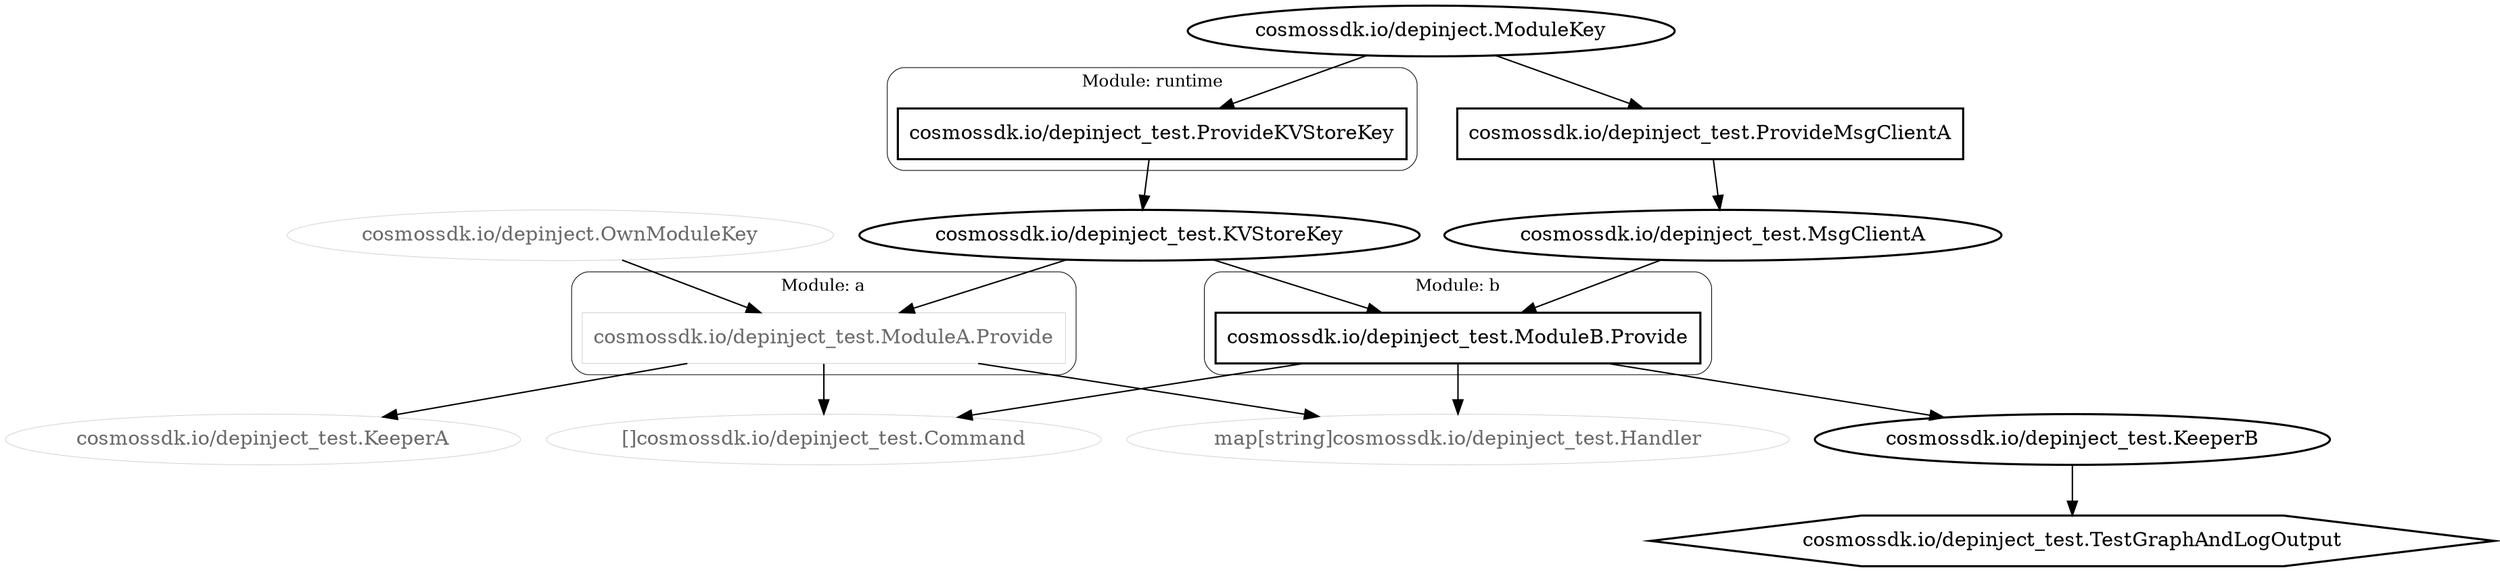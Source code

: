 digraph "" {
    subgraph "cluster_a" {
      graph [fontsize="12.0", label="Module: a", penwidth="0.5", style="rounded"];
      "cosmossdk.io/depinject_test.ModuleA.Provide"[color="lightgrey", fontcolor="dimgrey", penwidth="0.5", shape="box"];
    }

    subgraph "cluster_b" {
      graph [fontsize="12.0", label="Module: b", penwidth="0.5", style="rounded"];
      "cosmossdk.io/depinject_test.ModuleB.Provide"[color="black", fontcolor="black", penwidth="1.5", shape="box"];
    }

    subgraph "cluster_runtime" {
      graph [fontsize="12.0", label="Module: runtime", penwidth="0.5", style="rounded"];
      "cosmossdk.io/depinject_test.ProvideKVStoreKey"[color="black", fontcolor="black", penwidth="1.5", shape="box"];
    }

  "[]cosmossdk.io/depinject_test.Command"[color="lightgrey", comment="many-per-container", fontcolor="dimgrey", penwidth="0.5"];
  "cosmossdk.io/depinject.ModuleKey"[color="black", fontcolor="black", penwidth="1.5"];
  "cosmossdk.io/depinject.OwnModuleKey"[color="lightgrey", fontcolor="dimgrey", penwidth="0.5"];
  "cosmossdk.io/depinject_test.KVStoreKey"[color="black", fontcolor="black", penwidth="1.5"];
  "cosmossdk.io/depinject_test.KeeperA"[color="lightgrey", fontcolor="dimgrey", penwidth="0.5"];
  "cosmossdk.io/depinject_test.KeeperB"[color="black", fontcolor="black", penwidth="1.5"];
  "cosmossdk.io/depinject_test.MsgClientA"[color="black", fontcolor="black", penwidth="1.5"];
  "cosmossdk.io/depinject_test.ProvideMsgClientA"[color="black", fontcolor="black", penwidth="1.5", shape="box"];
  "cosmossdk.io/depinject_test.TestGraphAndLogOutput"[color="black", fontcolor="black", penwidth="1.5", shape="hexagon"];
  "map[string]cosmossdk.io/depinject_test.Handler"[color="lightgrey", comment="one-per-module", fontcolor="dimgrey", penwidth="0.5"];
  "cosmossdk.io/depinject.ModuleKey" -> "cosmossdk.io/depinject_test.ProvideMsgClientA";
  "cosmossdk.io/depinject_test.ProvideMsgClientA" -> "cosmossdk.io/depinject_test.MsgClientA";
  "cosmossdk.io/depinject.ModuleKey" -> "cosmossdk.io/depinject_test.ProvideKVStoreKey";
  "cosmossdk.io/depinject_test.ProvideKVStoreKey" -> "cosmossdk.io/depinject_test.KVStoreKey";
  "cosmossdk.io/depinject_test.KVStoreKey" -> "cosmossdk.io/depinject_test.ModuleA.Provide";
  "cosmossdk.io/depinject.OwnModuleKey" -> "cosmossdk.io/depinject_test.ModuleA.Provide";
  "cosmossdk.io/depinject_test.ModuleA.Provide" -> "cosmossdk.io/depinject_test.KeeperA";
  "cosmossdk.io/depinject_test.ModuleA.Provide" -> "map[string]cosmossdk.io/depinject_test.Handler";
  "cosmossdk.io/depinject_test.ModuleA.Provide" -> "[]cosmossdk.io/depinject_test.Command";
  "cosmossdk.io/depinject_test.KVStoreKey" -> "cosmossdk.io/depinject_test.ModuleB.Provide";
  "cosmossdk.io/depinject_test.MsgClientA" -> "cosmossdk.io/depinject_test.ModuleB.Provide";
  "cosmossdk.io/depinject_test.ModuleB.Provide" -> "cosmossdk.io/depinject_test.KeeperB";
  "cosmossdk.io/depinject_test.ModuleB.Provide" -> "[]cosmossdk.io/depinject_test.Command";
  "cosmossdk.io/depinject_test.ModuleB.Provide" -> "map[string]cosmossdk.io/depinject_test.Handler";
  "cosmossdk.io/depinject_test.KeeperB" -> "cosmossdk.io/depinject_test.TestGraphAndLogOutput";
}

